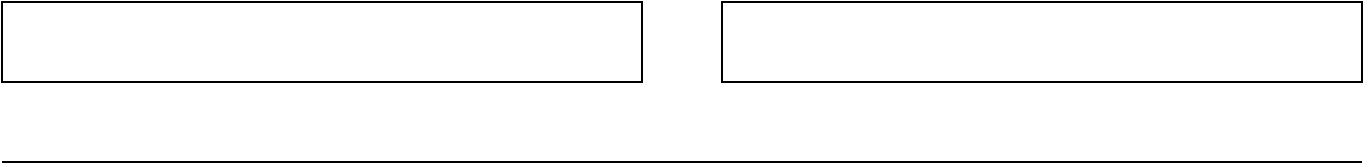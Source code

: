 <mxfile version="14.6.6" type="github">
  <diagram id="JCKB8MocDSN7x97dPDkK" name="Page-1">
    <mxGraphModel dx="1038" dy="628" grid="1" gridSize="10" guides="1" tooltips="1" connect="1" arrows="1" fold="1" page="1" pageScale="1" pageWidth="1654" pageHeight="2336" math="0" shadow="0">
      <root>
        <mxCell id="0" />
        <mxCell id="1" parent="0" />
        <mxCell id="Dv_WCurl7W9lhUE-oqcY-1" value="" style="rounded=0;whiteSpace=wrap;html=1;" vertex="1" parent="1">
          <mxGeometry x="120" y="520" width="320" height="40" as="geometry" />
        </mxCell>
        <mxCell id="Dv_WCurl7W9lhUE-oqcY-2" value="" style="rounded=0;whiteSpace=wrap;html=1;" vertex="1" parent="1">
          <mxGeometry x="480" y="520" width="320" height="40" as="geometry" />
        </mxCell>
        <mxCell id="Dv_WCurl7W9lhUE-oqcY-3" value="" style="endArrow=none;html=1;" edge="1" parent="1">
          <mxGeometry width="50" height="50" relative="1" as="geometry">
            <mxPoint x="120" y="600" as="sourcePoint" />
            <mxPoint x="800" y="600" as="targetPoint" />
          </mxGeometry>
        </mxCell>
      </root>
    </mxGraphModel>
  </diagram>
</mxfile>
